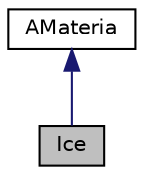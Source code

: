 digraph "Ice"
{
 // LATEX_PDF_SIZE
  edge [fontname="Helvetica",fontsize="10",labelfontname="Helvetica",labelfontsize="10"];
  node [fontname="Helvetica",fontsize="10",shape=record];
  Node1 [label="Ice",height=0.2,width=0.4,color="black", fillcolor="grey75", style="filled", fontcolor="black",tooltip="Classe Ice dérivée de AMateria @motclef classe, héritage, AMateria, attaque de glace @méthodes constr..."];
  Node2 -> Node1 [dir="back",color="midnightblue",fontsize="10",style="solid",fontname="Helvetica"];
  Node2 [label="AMateria",height=0.2,width=0.4,color="black", fillcolor="white", style="filled",URL="$classAMateria.html",tooltip="Classe de base AMateria @motclef classe, AMateria, matéria, polymorphisme, abstraction @attribut type..."];
}
